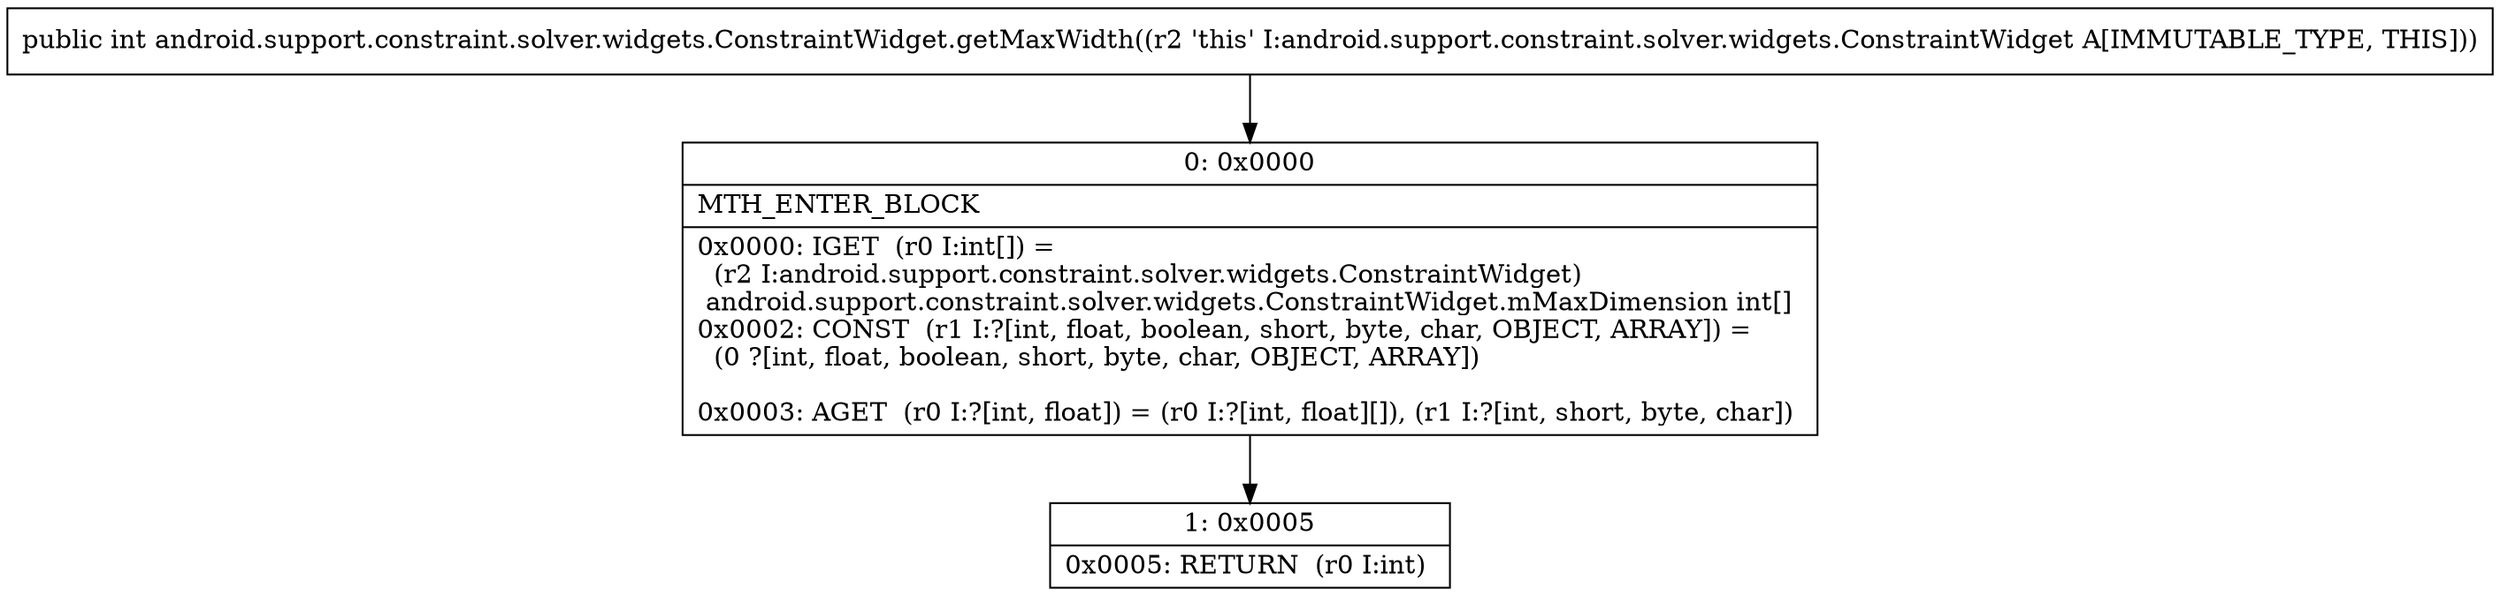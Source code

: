 digraph "CFG forandroid.support.constraint.solver.widgets.ConstraintWidget.getMaxWidth()I" {
Node_0 [shape=record,label="{0\:\ 0x0000|MTH_ENTER_BLOCK\l|0x0000: IGET  (r0 I:int[]) = \l  (r2 I:android.support.constraint.solver.widgets.ConstraintWidget)\l android.support.constraint.solver.widgets.ConstraintWidget.mMaxDimension int[] \l0x0002: CONST  (r1 I:?[int, float, boolean, short, byte, char, OBJECT, ARRAY]) = \l  (0 ?[int, float, boolean, short, byte, char, OBJECT, ARRAY])\l \l0x0003: AGET  (r0 I:?[int, float]) = (r0 I:?[int, float][]), (r1 I:?[int, short, byte, char]) \l}"];
Node_1 [shape=record,label="{1\:\ 0x0005|0x0005: RETURN  (r0 I:int) \l}"];
MethodNode[shape=record,label="{public int android.support.constraint.solver.widgets.ConstraintWidget.getMaxWidth((r2 'this' I:android.support.constraint.solver.widgets.ConstraintWidget A[IMMUTABLE_TYPE, THIS])) }"];
MethodNode -> Node_0;
Node_0 -> Node_1;
}

